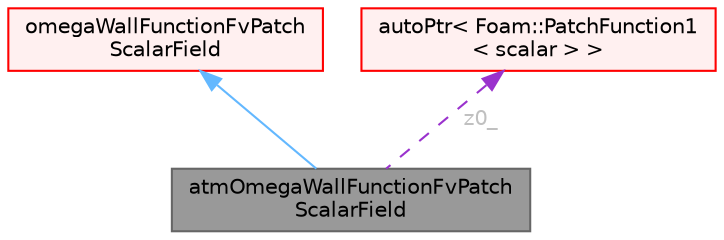 digraph "atmOmegaWallFunctionFvPatchScalarField"
{
 // LATEX_PDF_SIZE
  bgcolor="transparent";
  edge [fontname=Helvetica,fontsize=10,labelfontname=Helvetica,labelfontsize=10];
  node [fontname=Helvetica,fontsize=10,shape=box,height=0.2,width=0.4];
  Node1 [id="Node000001",label="atmOmegaWallFunctionFvPatch\lScalarField",height=0.2,width=0.4,color="gray40", fillcolor="grey60", style="filled", fontcolor="black",tooltip="This boundary condition provides a wall constraint on the specific dissipation rate (i...."];
  Node2 -> Node1 [id="edge1_Node000001_Node000002",dir="back",color="steelblue1",style="solid",tooltip=" "];
  Node2 [id="Node000002",label="omegaWallFunctionFvPatch\lScalarField",height=0.2,width=0.4,color="red", fillcolor="#FFF0F0", style="filled",URL="$classFoam_1_1omegaWallFunctionFvPatchScalarField.html",tooltip="This boundary condition provides a wall function for the specific dissipation rate (i...."];
  Node24 -> Node1 [id="edge2_Node000001_Node000024",dir="back",color="darkorchid3",style="dashed",tooltip=" ",label=" z0_",fontcolor="grey" ];
  Node24 [id="Node000024",label="autoPtr\< Foam::PatchFunction1\l\< scalar \> \>",height=0.2,width=0.4,color="red", fillcolor="#FFF0F0", style="filled",URL="$classFoam_1_1autoPtr.html",tooltip=" "];
}
